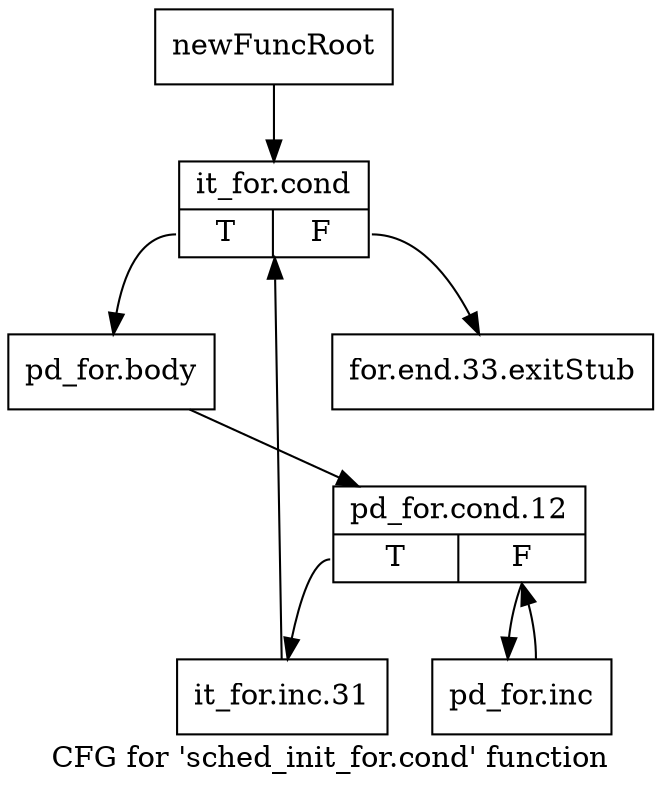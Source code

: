 digraph "CFG for 'sched_init_for.cond' function" {
	label="CFG for 'sched_init_for.cond' function";

	Node0xb2a2490 [shape=record,label="{newFuncRoot}"];
	Node0xb2a2490 -> Node0xb2a6890;
	Node0xb2a6840 [shape=record,label="{for.end.33.exitStub}"];
	Node0xb2a6890 [shape=record,label="{it_for.cond|{<s0>T|<s1>F}}"];
	Node0xb2a6890:s0 -> Node0xb2a68e0;
	Node0xb2a6890:s1 -> Node0xb2a6840;
	Node0xb2a68e0 [shape=record,label="{pd_for.body}"];
	Node0xb2a68e0 -> Node0xb2a6930;
	Node0xb2a6930 [shape=record,label="{pd_for.cond.12|{<s0>T|<s1>F}}"];
	Node0xb2a6930:s0 -> Node0xb2a69d0;
	Node0xb2a6930:s1 -> Node0xb2a6980;
	Node0xb2a6980 [shape=record,label="{pd_for.inc}"];
	Node0xb2a6980 -> Node0xb2a6930;
	Node0xb2a69d0 [shape=record,label="{it_for.inc.31}"];
	Node0xb2a69d0 -> Node0xb2a6890;
}
